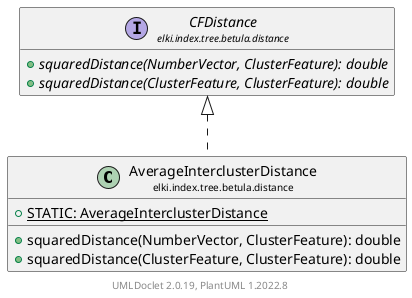 @startuml
    remove .*\.(Instance|Par|Parameterizer|Factory)$
    set namespaceSeparator none
    hide empty fields
    hide empty methods

    class "<size:14>AverageInterclusterDistance\n<size:10>elki.index.tree.betula.distance" as elki.index.tree.betula.distance.AverageInterclusterDistance [[AverageInterclusterDistance.html]] {
        {static} +STATIC: AverageInterclusterDistance
        +squaredDistance(NumberVector, ClusterFeature): double
        +squaredDistance(ClusterFeature, ClusterFeature): double
    }

    interface "<size:14>CFDistance\n<size:10>elki.index.tree.betula.distance" as elki.index.tree.betula.distance.CFDistance [[CFDistance.html]] {
        {abstract} +squaredDistance(NumberVector, ClusterFeature): double
        {abstract} +squaredDistance(ClusterFeature, ClusterFeature): double
    }
    class "<size:14>AverageInterclusterDistance.Par\n<size:10>elki.index.tree.betula.distance" as elki.index.tree.betula.distance.AverageInterclusterDistance.Par [[AverageInterclusterDistance.Par.html]]

    elki.index.tree.betula.distance.CFDistance <|.. elki.index.tree.betula.distance.AverageInterclusterDistance
    elki.index.tree.betula.distance.AverageInterclusterDistance +-- elki.index.tree.betula.distance.AverageInterclusterDistance.Par

    center footer UMLDoclet 2.0.19, PlantUML 1.2022.8
@enduml
